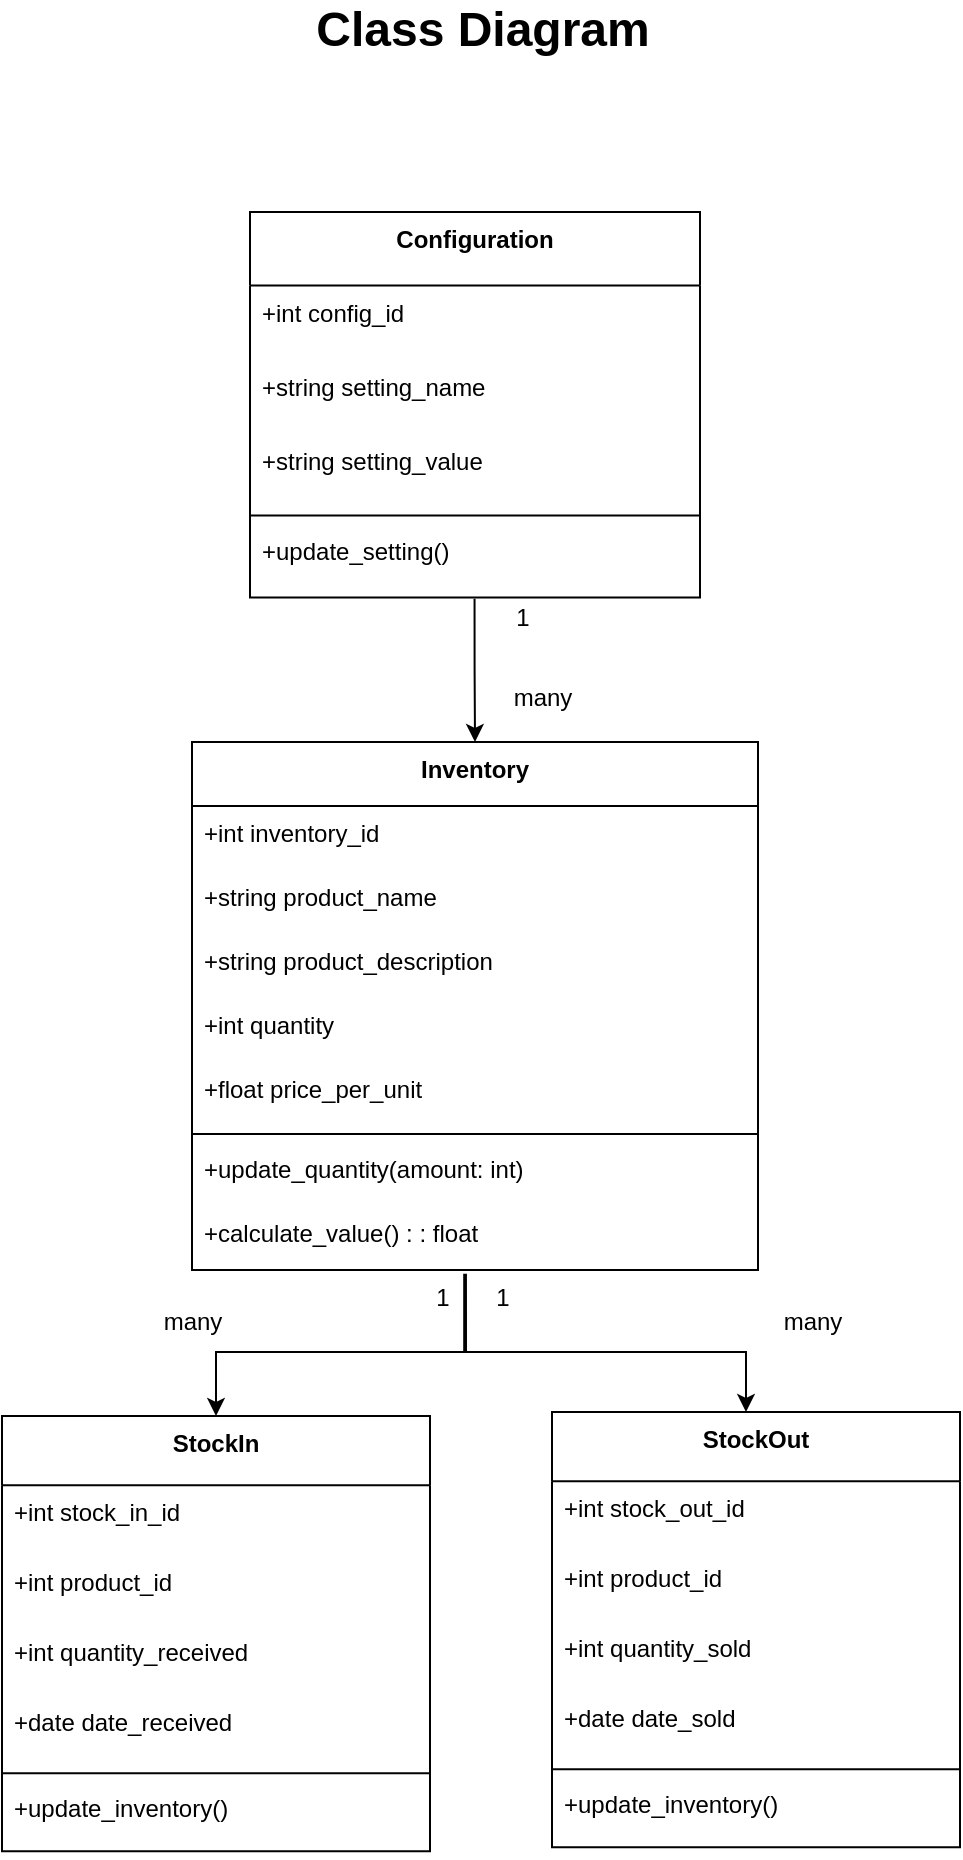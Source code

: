<mxfile version="26.1.0">
  <diagram name="Page-1" id="ygtB6byGTCObSy6c1JIS">
    <mxGraphModel dx="2514" dy="1240" grid="1" gridSize="10" guides="1" tooltips="1" connect="1" arrows="1" fold="1" page="1" pageScale="1" pageWidth="850" pageHeight="1100" math="0" shadow="0">
      <root>
        <mxCell id="0" />
        <mxCell id="1" parent="0" />
        <mxCell id="XjzXsxiW1lN-hTVE4b07-1" value="Inventory" style="swimlane;fontStyle=1;align=center;verticalAlign=top;childLayout=stackLayout;horizontal=1;startSize=32;horizontalStack=0;resizeParent=1;resizeParentMax=0;resizeLast=0;collapsible=0;marginBottom=0;" parent="1" vertex="1">
          <mxGeometry x="285" y="421" width="283" height="264" as="geometry" />
        </mxCell>
        <mxCell id="XjzXsxiW1lN-hTVE4b07-2" value="+int inventory_id" style="text;strokeColor=none;fillColor=none;align=left;verticalAlign=top;spacingLeft=4;spacingRight=4;overflow=hidden;rotatable=0;points=[[0,0.5],[1,0.5]];portConstraint=eastwest;" parent="XjzXsxiW1lN-hTVE4b07-1" vertex="1">
          <mxGeometry y="32" width="283" height="32" as="geometry" />
        </mxCell>
        <mxCell id="XjzXsxiW1lN-hTVE4b07-3" value="+string product_name" style="text;strokeColor=none;fillColor=none;align=left;verticalAlign=top;spacingLeft=4;spacingRight=4;overflow=hidden;rotatable=0;points=[[0,0.5],[1,0.5]];portConstraint=eastwest;" parent="XjzXsxiW1lN-hTVE4b07-1" vertex="1">
          <mxGeometry y="64" width="283" height="32" as="geometry" />
        </mxCell>
        <mxCell id="XjzXsxiW1lN-hTVE4b07-4" value="+string product_description" style="text;strokeColor=none;fillColor=none;align=left;verticalAlign=top;spacingLeft=4;spacingRight=4;overflow=hidden;rotatable=0;points=[[0,0.5],[1,0.5]];portConstraint=eastwest;" parent="XjzXsxiW1lN-hTVE4b07-1" vertex="1">
          <mxGeometry y="96" width="283" height="32" as="geometry" />
        </mxCell>
        <mxCell id="XjzXsxiW1lN-hTVE4b07-5" value="+int quantity" style="text;strokeColor=none;fillColor=none;align=left;verticalAlign=top;spacingLeft=4;spacingRight=4;overflow=hidden;rotatable=0;points=[[0,0.5],[1,0.5]];portConstraint=eastwest;" parent="XjzXsxiW1lN-hTVE4b07-1" vertex="1">
          <mxGeometry y="128" width="283" height="32" as="geometry" />
        </mxCell>
        <mxCell id="XjzXsxiW1lN-hTVE4b07-6" value="+float price_per_unit" style="text;strokeColor=none;fillColor=none;align=left;verticalAlign=top;spacingLeft=4;spacingRight=4;overflow=hidden;rotatable=0;points=[[0,0.5],[1,0.5]];portConstraint=eastwest;" parent="XjzXsxiW1lN-hTVE4b07-1" vertex="1">
          <mxGeometry y="160" width="283" height="32" as="geometry" />
        </mxCell>
        <mxCell id="XjzXsxiW1lN-hTVE4b07-7" style="line;strokeWidth=1;fillColor=none;align=left;verticalAlign=middle;spacingTop=-1;spacingLeft=3;spacingRight=3;rotatable=0;labelPosition=right;points=[];portConstraint=eastwest;strokeColor=inherit;" parent="XjzXsxiW1lN-hTVE4b07-1" vertex="1">
          <mxGeometry y="192" width="283" height="8" as="geometry" />
        </mxCell>
        <mxCell id="XjzXsxiW1lN-hTVE4b07-8" value="+update_quantity(amount: int)" style="text;strokeColor=none;fillColor=none;align=left;verticalAlign=top;spacingLeft=4;spacingRight=4;overflow=hidden;rotatable=0;points=[[0,0.5],[1,0.5]];portConstraint=eastwest;" parent="XjzXsxiW1lN-hTVE4b07-1" vertex="1">
          <mxGeometry y="200" width="283" height="32" as="geometry" />
        </mxCell>
        <mxCell id="XjzXsxiW1lN-hTVE4b07-9" value="+calculate_value() : : float" style="text;strokeColor=none;fillColor=none;align=left;verticalAlign=top;spacingLeft=4;spacingRight=4;overflow=hidden;rotatable=0;points=[[0,0.5],[1,0.5]];portConstraint=eastwest;" parent="XjzXsxiW1lN-hTVE4b07-1" vertex="1">
          <mxGeometry y="232" width="283" height="32" as="geometry" />
        </mxCell>
        <mxCell id="XjzXsxiW1lN-hTVE4b07-10" value="StockIn" style="swimlane;fontStyle=1;align=center;verticalAlign=top;childLayout=stackLayout;horizontal=1;startSize=34.667;horizontalStack=0;resizeParent=1;resizeParentMax=0;resizeLast=0;collapsible=0;marginBottom=0;" parent="1" vertex="1">
          <mxGeometry x="190" y="758" width="214" height="217.667" as="geometry" />
        </mxCell>
        <mxCell id="XjzXsxiW1lN-hTVE4b07-11" value="+int stock_in_id" style="text;strokeColor=none;fillColor=none;align=left;verticalAlign=top;spacingLeft=4;spacingRight=4;overflow=hidden;rotatable=0;points=[[0,0.5],[1,0.5]];portConstraint=eastwest;" parent="XjzXsxiW1lN-hTVE4b07-10" vertex="1">
          <mxGeometry y="34.667" width="214" height="35" as="geometry" />
        </mxCell>
        <mxCell id="XjzXsxiW1lN-hTVE4b07-12" value="+int product_id" style="text;strokeColor=none;fillColor=none;align=left;verticalAlign=top;spacingLeft=4;spacingRight=4;overflow=hidden;rotatable=0;points=[[0,0.5],[1,0.5]];portConstraint=eastwest;" parent="XjzXsxiW1lN-hTVE4b07-10" vertex="1">
          <mxGeometry y="69.667" width="214" height="35" as="geometry" />
        </mxCell>
        <mxCell id="XjzXsxiW1lN-hTVE4b07-13" value="+int quantity_received" style="text;strokeColor=none;fillColor=none;align=left;verticalAlign=top;spacingLeft=4;spacingRight=4;overflow=hidden;rotatable=0;points=[[0,0.5],[1,0.5]];portConstraint=eastwest;" parent="XjzXsxiW1lN-hTVE4b07-10" vertex="1">
          <mxGeometry y="104.667" width="214" height="35" as="geometry" />
        </mxCell>
        <mxCell id="XjzXsxiW1lN-hTVE4b07-14" value="+date date_received" style="text;strokeColor=none;fillColor=none;align=left;verticalAlign=top;spacingLeft=4;spacingRight=4;overflow=hidden;rotatable=0;points=[[0,0.5],[1,0.5]];portConstraint=eastwest;" parent="XjzXsxiW1lN-hTVE4b07-10" vertex="1">
          <mxGeometry y="139.667" width="214" height="35" as="geometry" />
        </mxCell>
        <mxCell id="XjzXsxiW1lN-hTVE4b07-15" style="line;strokeWidth=1;fillColor=none;align=left;verticalAlign=middle;spacingTop=-1;spacingLeft=3;spacingRight=3;rotatable=0;labelPosition=right;points=[];portConstraint=eastwest;strokeColor=inherit;" parent="XjzXsxiW1lN-hTVE4b07-10" vertex="1">
          <mxGeometry y="174.667" width="214" height="8" as="geometry" />
        </mxCell>
        <mxCell id="XjzXsxiW1lN-hTVE4b07-16" value="+update_inventory()" style="text;strokeColor=none;fillColor=none;align=left;verticalAlign=top;spacingLeft=4;spacingRight=4;overflow=hidden;rotatable=0;points=[[0,0.5],[1,0.5]];portConstraint=eastwest;" parent="XjzXsxiW1lN-hTVE4b07-10" vertex="1">
          <mxGeometry y="182.667" width="214" height="35" as="geometry" />
        </mxCell>
        <mxCell id="XjzXsxiW1lN-hTVE4b07-17" value="StockOut" style="swimlane;fontStyle=1;align=center;verticalAlign=top;childLayout=stackLayout;horizontal=1;startSize=34.667;horizontalStack=0;resizeParent=1;resizeParentMax=0;resizeLast=0;collapsible=0;marginBottom=0;" parent="1" vertex="1">
          <mxGeometry x="465" y="756" width="204" height="217.667" as="geometry" />
        </mxCell>
        <mxCell id="XjzXsxiW1lN-hTVE4b07-18" value="+int stock_out_id" style="text;strokeColor=none;fillColor=none;align=left;verticalAlign=top;spacingLeft=4;spacingRight=4;overflow=hidden;rotatable=0;points=[[0,0.5],[1,0.5]];portConstraint=eastwest;" parent="XjzXsxiW1lN-hTVE4b07-17" vertex="1">
          <mxGeometry y="34.667" width="204" height="35" as="geometry" />
        </mxCell>
        <mxCell id="XjzXsxiW1lN-hTVE4b07-19" value="+int product_id" style="text;strokeColor=none;fillColor=none;align=left;verticalAlign=top;spacingLeft=4;spacingRight=4;overflow=hidden;rotatable=0;points=[[0,0.5],[1,0.5]];portConstraint=eastwest;" parent="XjzXsxiW1lN-hTVE4b07-17" vertex="1">
          <mxGeometry y="69.667" width="204" height="35" as="geometry" />
        </mxCell>
        <mxCell id="XjzXsxiW1lN-hTVE4b07-20" value="+int quantity_sold" style="text;strokeColor=none;fillColor=none;align=left;verticalAlign=top;spacingLeft=4;spacingRight=4;overflow=hidden;rotatable=0;points=[[0,0.5],[1,0.5]];portConstraint=eastwest;" parent="XjzXsxiW1lN-hTVE4b07-17" vertex="1">
          <mxGeometry y="104.667" width="204" height="35" as="geometry" />
        </mxCell>
        <mxCell id="XjzXsxiW1lN-hTVE4b07-21" value="+date date_sold" style="text;strokeColor=none;fillColor=none;align=left;verticalAlign=top;spacingLeft=4;spacingRight=4;overflow=hidden;rotatable=0;points=[[0,0.5],[1,0.5]];portConstraint=eastwest;" parent="XjzXsxiW1lN-hTVE4b07-17" vertex="1">
          <mxGeometry y="139.667" width="204" height="35" as="geometry" />
        </mxCell>
        <mxCell id="XjzXsxiW1lN-hTVE4b07-22" style="line;strokeWidth=1;fillColor=none;align=left;verticalAlign=middle;spacingTop=-1;spacingLeft=3;spacingRight=3;rotatable=0;labelPosition=right;points=[];portConstraint=eastwest;strokeColor=inherit;" parent="XjzXsxiW1lN-hTVE4b07-17" vertex="1">
          <mxGeometry y="174.667" width="204" height="8" as="geometry" />
        </mxCell>
        <mxCell id="XjzXsxiW1lN-hTVE4b07-23" value="+update_inventory()" style="text;strokeColor=none;fillColor=none;align=left;verticalAlign=top;spacingLeft=4;spacingRight=4;overflow=hidden;rotatable=0;points=[[0,0.5],[1,0.5]];portConstraint=eastwest;" parent="XjzXsxiW1lN-hTVE4b07-17" vertex="1">
          <mxGeometry y="182.667" width="204" height="35" as="geometry" />
        </mxCell>
        <mxCell id="XjzXsxiW1lN-hTVE4b07-24" value="Configuration" style="swimlane;fontStyle=1;align=center;verticalAlign=top;childLayout=stackLayout;horizontal=1;startSize=36.8;horizontalStack=0;resizeParent=1;resizeParentMax=0;resizeLast=0;collapsible=0;marginBottom=0;" parent="1" vertex="1">
          <mxGeometry x="314" y="156" width="225" height="192.8" as="geometry" />
        </mxCell>
        <mxCell id="XjzXsxiW1lN-hTVE4b07-25" value="+int config_id" style="text;strokeColor=none;fillColor=none;align=left;verticalAlign=top;spacingLeft=4;spacingRight=4;overflow=hidden;rotatable=0;points=[[0,0.5],[1,0.5]];portConstraint=eastwest;" parent="XjzXsxiW1lN-hTVE4b07-24" vertex="1">
          <mxGeometry y="36.8" width="225" height="37" as="geometry" />
        </mxCell>
        <mxCell id="XjzXsxiW1lN-hTVE4b07-26" value="+string setting_name" style="text;strokeColor=none;fillColor=none;align=left;verticalAlign=top;spacingLeft=4;spacingRight=4;overflow=hidden;rotatable=0;points=[[0,0.5],[1,0.5]];portConstraint=eastwest;" parent="XjzXsxiW1lN-hTVE4b07-24" vertex="1">
          <mxGeometry y="73.8" width="225" height="37" as="geometry" />
        </mxCell>
        <mxCell id="XjzXsxiW1lN-hTVE4b07-27" value="+string setting_value" style="text;strokeColor=none;fillColor=none;align=left;verticalAlign=top;spacingLeft=4;spacingRight=4;overflow=hidden;rotatable=0;points=[[0,0.5],[1,0.5]];portConstraint=eastwest;" parent="XjzXsxiW1lN-hTVE4b07-24" vertex="1">
          <mxGeometry y="110.8" width="225" height="37" as="geometry" />
        </mxCell>
        <mxCell id="XjzXsxiW1lN-hTVE4b07-28" style="line;strokeWidth=1;fillColor=none;align=left;verticalAlign=middle;spacingTop=-1;spacingLeft=3;spacingRight=3;rotatable=0;labelPosition=right;points=[];portConstraint=eastwest;strokeColor=inherit;" parent="XjzXsxiW1lN-hTVE4b07-24" vertex="1">
          <mxGeometry y="147.8" width="225" height="8" as="geometry" />
        </mxCell>
        <mxCell id="XjzXsxiW1lN-hTVE4b07-29" value="+update_setting()" style="text;strokeColor=none;fillColor=none;align=left;verticalAlign=top;spacingLeft=4;spacingRight=4;overflow=hidden;rotatable=0;points=[[0,0.5],[1,0.5]];portConstraint=eastwest;" parent="XjzXsxiW1lN-hTVE4b07-24" vertex="1">
          <mxGeometry y="155.8" width="225" height="37" as="geometry" />
        </mxCell>
        <mxCell id="XjzXsxiW1lN-hTVE4b07-44" value="1" style="text;html=1;align=center;verticalAlign=middle;resizable=0;points=[];autosize=1;strokeColor=none;fillColor=none;" parent="1" vertex="1">
          <mxGeometry x="425" y="684" width="30" height="30" as="geometry" />
        </mxCell>
        <mxCell id="XjzXsxiW1lN-hTVE4b07-45" value="many" style="text;html=1;align=center;verticalAlign=middle;resizable=0;points=[];autosize=1;strokeColor=none;fillColor=none;" parent="1" vertex="1">
          <mxGeometry x="570" y="696" width="50" height="30" as="geometry" />
        </mxCell>
        <mxCell id="XjzXsxiW1lN-hTVE4b07-46" value="1" style="text;html=1;align=center;verticalAlign=middle;resizable=0;points=[];autosize=1;strokeColor=none;fillColor=none;" parent="1" vertex="1">
          <mxGeometry x="395" y="684" width="30" height="30" as="geometry" />
        </mxCell>
        <mxCell id="XjzXsxiW1lN-hTVE4b07-47" value="many" style="text;html=1;align=center;verticalAlign=middle;resizable=0;points=[];autosize=1;strokeColor=none;fillColor=none;" parent="1" vertex="1">
          <mxGeometry x="260" y="696" width="50" height="30" as="geometry" />
        </mxCell>
        <mxCell id="XjzXsxiW1lN-hTVE4b07-50" value="1" style="text;html=1;align=center;verticalAlign=middle;resizable=0;points=[];autosize=1;strokeColor=none;fillColor=none;" parent="1" vertex="1">
          <mxGeometry x="435" y="344" width="30" height="30" as="geometry" />
        </mxCell>
        <mxCell id="XjzXsxiW1lN-hTVE4b07-51" value="many" style="text;html=1;align=center;verticalAlign=middle;resizable=0;points=[];autosize=1;strokeColor=none;fillColor=none;" parent="1" vertex="1">
          <mxGeometry x="435" y="384" width="50" height="30" as="geometry" />
        </mxCell>
        <mxCell id="XjzXsxiW1lN-hTVE4b07-53" style="edgeStyle=orthogonalEdgeStyle;rounded=0;orthogonalLoop=1;jettySize=auto;html=1;exitX=0.499;exitY=1.017;exitDx=0;exitDy=0;exitPerimeter=0;" parent="1" source="XjzXsxiW1lN-hTVE4b07-29" target="XjzXsxiW1lN-hTVE4b07-1" edge="1">
          <mxGeometry relative="1" as="geometry" />
        </mxCell>
        <mxCell id="XjzXsxiW1lN-hTVE4b07-54" style="edgeStyle=orthogonalEdgeStyle;rounded=0;orthogonalLoop=1;jettySize=auto;html=1;exitX=0.87;exitY=0.094;exitDx=0;exitDy=0;exitPerimeter=0;" parent="1" source="XjzXsxiW1lN-hTVE4b07-46" target="XjzXsxiW1lN-hTVE4b07-10" edge="1">
          <mxGeometry relative="1" as="geometry">
            <Array as="points">
              <mxPoint x="421" y="726" />
              <mxPoint x="297" y="726" />
            </Array>
          </mxGeometry>
        </mxCell>
        <mxCell id="XjzXsxiW1lN-hTVE4b07-55" style="edgeStyle=orthogonalEdgeStyle;rounded=0;orthogonalLoop=1;jettySize=auto;html=1;exitX=0.899;exitY=0.094;exitDx=0;exitDy=0;exitPerimeter=0;" parent="1" source="XjzXsxiW1lN-hTVE4b07-46" target="XjzXsxiW1lN-hTVE4b07-17" edge="1">
          <mxGeometry relative="1" as="geometry">
            <Array as="points">
              <mxPoint x="422" y="726" />
              <mxPoint x="562" y="726" />
            </Array>
          </mxGeometry>
        </mxCell>
        <mxCell id="2eU_fWo7wX4VDJKPIKIV-1" value="&lt;font style=&quot;font-size: 24px;&quot;&gt;&lt;b&gt;Class Diagram&lt;/b&gt;&lt;/font&gt;" style="text;html=1;align=center;verticalAlign=middle;whiteSpace=wrap;rounded=0;" vertex="1" parent="1">
          <mxGeometry x="330" y="50" width="201" height="30" as="geometry" />
        </mxCell>
      </root>
    </mxGraphModel>
  </diagram>
</mxfile>
